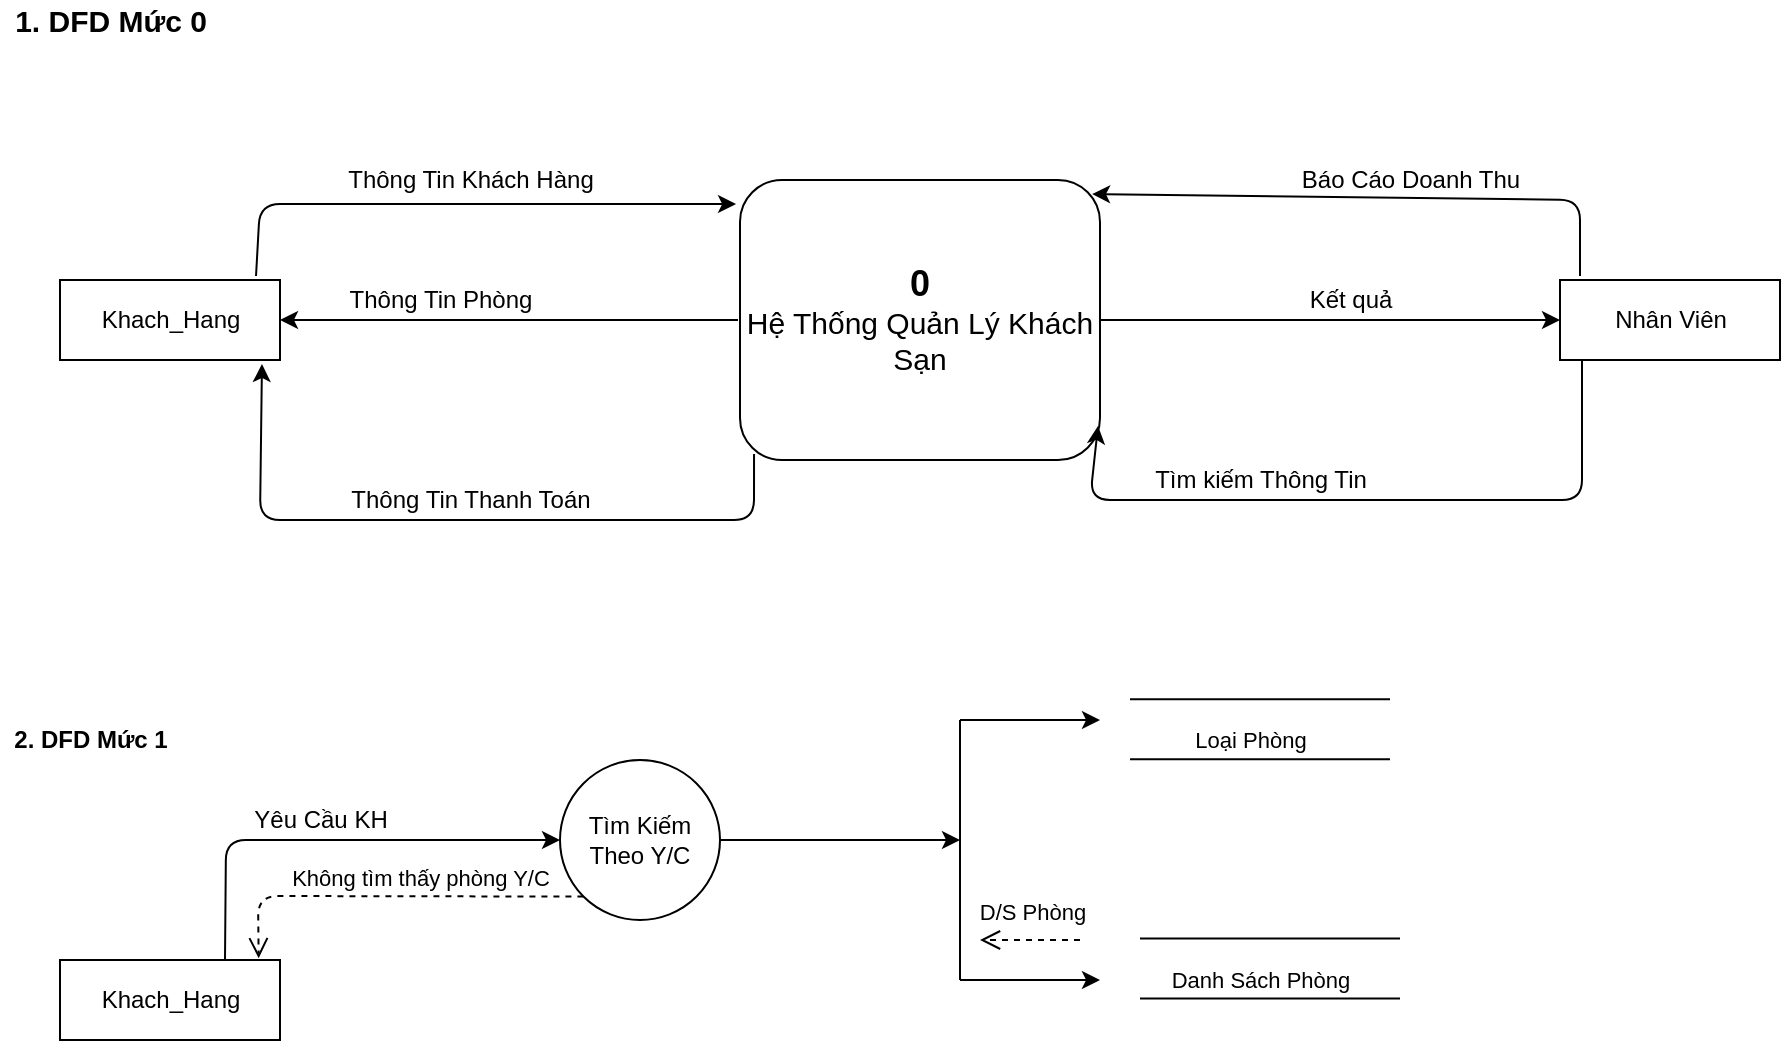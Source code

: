 <mxfile version="14.1.2" type="github">
  <diagram name="Page-1" id="e7e014a7-5840-1c2e-5031-d8a46d1fe8dd">
    <mxGraphModel dx="981" dy="554" grid="1" gridSize="10" guides="1" tooltips="1" connect="1" arrows="1" fold="1" page="1" pageScale="1" pageWidth="1169" pageHeight="826" background="#ffffff" math="0" shadow="0">
      <root>
        <mxCell id="0" />
        <mxCell id="1" parent="0" />
        <mxCell id="tYLHyqTt-1DBQ8F93RRt-41" value="Khach_Hang" style="html=1;" vertex="1" parent="1">
          <mxGeometry x="70" y="280" width="110" height="40" as="geometry" />
        </mxCell>
        <mxCell id="tYLHyqTt-1DBQ8F93RRt-42" value="Nhân Viên" style="html=1;" vertex="1" parent="1">
          <mxGeometry x="820" y="280" width="110" height="40" as="geometry" />
        </mxCell>
        <mxCell id="tYLHyqTt-1DBQ8F93RRt-45" value="&lt;font&gt;&lt;span style=&quot;font-weight: bold ; font-size: 18px&quot;&gt;0&lt;/span&gt;&lt;br&gt;&lt;font style=&quot;font-size: 15px&quot;&gt;Hệ Thống Quản Lý Khách Sạn&lt;/font&gt;&lt;br&gt;&lt;/font&gt;" style="rounded=1;whiteSpace=wrap;html=1;align=center;" vertex="1" parent="1">
          <mxGeometry x="410" y="230" width="180" height="140" as="geometry" />
        </mxCell>
        <mxCell id="tYLHyqTt-1DBQ8F93RRt-46" value="" style="endArrow=classic;html=1;entryX=-0.011;entryY=0.086;entryDx=0;entryDy=0;entryPerimeter=0;exitX=0.891;exitY=-0.05;exitDx=0;exitDy=0;exitPerimeter=0;" edge="1" parent="1" source="tYLHyqTt-1DBQ8F93RRt-41" target="tYLHyqTt-1DBQ8F93RRt-45">
          <mxGeometry width="50" height="50" relative="1" as="geometry">
            <mxPoint x="170" y="270" as="sourcePoint" />
            <mxPoint x="610" y="490" as="targetPoint" />
            <Array as="points">
              <mxPoint x="170" y="242" />
            </Array>
          </mxGeometry>
        </mxCell>
        <mxCell id="tYLHyqTt-1DBQ8F93RRt-47" value="Thông Tin Khách Hàng" style="text;html=1;align=center;verticalAlign=middle;resizable=0;points=[];autosize=1;" vertex="1" parent="1">
          <mxGeometry x="205" y="220" width="140" height="20" as="geometry" />
        </mxCell>
        <mxCell id="tYLHyqTt-1DBQ8F93RRt-48" value="" style="endArrow=classic;html=1;" edge="1" parent="1">
          <mxGeometry width="50" height="50" relative="1" as="geometry">
            <mxPoint x="409" y="300" as="sourcePoint" />
            <mxPoint x="180" y="300" as="targetPoint" />
          </mxGeometry>
        </mxCell>
        <mxCell id="tYLHyqTt-1DBQ8F93RRt-49" value="Thông Tin Phòng" style="text;html=1;align=center;verticalAlign=middle;resizable=0;points=[];autosize=1;" vertex="1" parent="1">
          <mxGeometry x="205" y="280" width="110" height="20" as="geometry" />
        </mxCell>
        <mxCell id="tYLHyqTt-1DBQ8F93RRt-50" value="" style="endArrow=classic;html=1;exitX=0.039;exitY=0.979;exitDx=0;exitDy=0;exitPerimeter=0;entryX=0.918;entryY=1.05;entryDx=0;entryDy=0;entryPerimeter=0;" edge="1" parent="1" source="tYLHyqTt-1DBQ8F93RRt-45" target="tYLHyqTt-1DBQ8F93RRt-41">
          <mxGeometry width="50" height="50" relative="1" as="geometry">
            <mxPoint x="560" y="340" as="sourcePoint" />
            <mxPoint x="167" y="330" as="targetPoint" />
            <Array as="points">
              <mxPoint x="417" y="400" />
              <mxPoint x="170" y="400" />
            </Array>
          </mxGeometry>
        </mxCell>
        <mxCell id="tYLHyqTt-1DBQ8F93RRt-51" value="Thông Tin Thanh Toán" style="text;html=1;align=center;verticalAlign=middle;resizable=0;points=[];autosize=1;" vertex="1" parent="1">
          <mxGeometry x="205" y="380" width="140" height="20" as="geometry" />
        </mxCell>
        <mxCell id="tYLHyqTt-1DBQ8F93RRt-53" value="" style="endArrow=classic;html=1;entryX=0.978;entryY=0.05;entryDx=0;entryDy=0;entryPerimeter=0;" edge="1" parent="1" target="tYLHyqTt-1DBQ8F93RRt-45">
          <mxGeometry width="50" height="50" relative="1" as="geometry">
            <mxPoint x="830" y="278" as="sourcePoint" />
            <mxPoint x="610" y="290" as="targetPoint" />
            <Array as="points">
              <mxPoint x="830" y="240" />
            </Array>
          </mxGeometry>
        </mxCell>
        <mxCell id="tYLHyqTt-1DBQ8F93RRt-54" value="Báo Cáo Doanh Thu" style="text;html=1;align=center;verticalAlign=middle;resizable=0;points=[];autosize=1;" vertex="1" parent="1">
          <mxGeometry x="685" y="220" width="120" height="20" as="geometry" />
        </mxCell>
        <mxCell id="tYLHyqTt-1DBQ8F93RRt-55" value="" style="endArrow=classic;html=1;" edge="1" parent="1">
          <mxGeometry width="50" height="50" relative="1" as="geometry">
            <mxPoint x="831" y="320" as="sourcePoint" />
            <mxPoint x="589" y="353" as="targetPoint" />
            <Array as="points">
              <mxPoint x="831" y="390" />
              <mxPoint x="585" y="390" />
            </Array>
          </mxGeometry>
        </mxCell>
        <mxCell id="tYLHyqTt-1DBQ8F93RRt-57" value="Tìm kiếm Thông Tin" style="text;html=1;align=center;verticalAlign=middle;resizable=0;points=[];autosize=1;" vertex="1" parent="1">
          <mxGeometry x="610" y="370" width="120" height="20" as="geometry" />
        </mxCell>
        <mxCell id="tYLHyqTt-1DBQ8F93RRt-58" value="" style="endArrow=classic;html=1;exitX=1;exitY=0.5;exitDx=0;exitDy=0;entryX=0;entryY=0.5;entryDx=0;entryDy=0;" edge="1" parent="1" source="tYLHyqTt-1DBQ8F93RRt-45" target="tYLHyqTt-1DBQ8F93RRt-42">
          <mxGeometry width="50" height="50" relative="1" as="geometry">
            <mxPoint x="560" y="340" as="sourcePoint" />
            <mxPoint x="810" y="300" as="targetPoint" />
          </mxGeometry>
        </mxCell>
        <mxCell id="tYLHyqTt-1DBQ8F93RRt-59" value="Kết quả" style="text;html=1;align=center;verticalAlign=middle;resizable=0;points=[];autosize=1;" vertex="1" parent="1">
          <mxGeometry x="685" y="280" width="60" height="20" as="geometry" />
        </mxCell>
        <mxCell id="tYLHyqTt-1DBQ8F93RRt-60" value="&lt;b&gt;&lt;font style=&quot;font-size: 15px&quot;&gt;1. DFD Mức 0&lt;/font&gt;&lt;/b&gt;" style="text;html=1;align=center;verticalAlign=middle;resizable=0;points=[];autosize=1;" vertex="1" parent="1">
          <mxGeometry x="40" y="140" width="110" height="20" as="geometry" />
        </mxCell>
        <mxCell id="tYLHyqTt-1DBQ8F93RRt-61" value="&lt;b&gt;2. DFD Mức 1&lt;/b&gt;" style="text;html=1;align=center;verticalAlign=middle;resizable=0;points=[];autosize=1;" vertex="1" parent="1">
          <mxGeometry x="40" y="500" width="90" height="20" as="geometry" />
        </mxCell>
        <mxCell id="tYLHyqTt-1DBQ8F93RRt-62" value="Khach_Hang" style="html=1;" vertex="1" parent="1">
          <mxGeometry x="70" y="620" width="110" height="40" as="geometry" />
        </mxCell>
        <mxCell id="tYLHyqTt-1DBQ8F93RRt-63" value="" style="endArrow=classic;html=1;exitX=0.75;exitY=0;exitDx=0;exitDy=0;" edge="1" parent="1" source="tYLHyqTt-1DBQ8F93RRt-62">
          <mxGeometry width="50" height="50" relative="1" as="geometry">
            <mxPoint x="160" y="560" as="sourcePoint" />
            <mxPoint x="320" y="560" as="targetPoint" />
            <Array as="points">
              <mxPoint x="153" y="560" />
            </Array>
          </mxGeometry>
        </mxCell>
        <mxCell id="tYLHyqTt-1DBQ8F93RRt-64" value="Yêu Cầu KH" style="text;html=1;align=center;verticalAlign=middle;resizable=0;points=[];autosize=1;" vertex="1" parent="1">
          <mxGeometry x="160" y="540" width="80" height="20" as="geometry" />
        </mxCell>
        <mxCell id="tYLHyqTt-1DBQ8F93RRt-65" value="Tìm Kiếm Theo Y/C" style="ellipse;whiteSpace=wrap;html=1;aspect=fixed;align=center;" vertex="1" parent="1">
          <mxGeometry x="320" y="520" width="80" height="80" as="geometry" />
        </mxCell>
        <mxCell id="tYLHyqTt-1DBQ8F93RRt-67" value="" style="endArrow=classic;html=1;exitX=1;exitY=0.5;exitDx=0;exitDy=0;" edge="1" parent="1" source="tYLHyqTt-1DBQ8F93RRt-65">
          <mxGeometry width="50" height="50" relative="1" as="geometry">
            <mxPoint x="450" y="510" as="sourcePoint" />
            <mxPoint x="520" y="560" as="targetPoint" />
          </mxGeometry>
        </mxCell>
        <mxCell id="tYLHyqTt-1DBQ8F93RRt-68" value="" style="endArrow=none;html=1;" edge="1" parent="1">
          <mxGeometry width="50" height="50" relative="1" as="geometry">
            <mxPoint x="520" y="500" as="sourcePoint" />
            <mxPoint x="520" y="630" as="targetPoint" />
          </mxGeometry>
        </mxCell>
        <mxCell id="tYLHyqTt-1DBQ8F93RRt-69" value="" style="endArrow=none;html=1;" edge="1" parent="1">
          <mxGeometry width="50" height="50" relative="1" as="geometry">
            <mxPoint x="605" y="489.66" as="sourcePoint" />
            <mxPoint x="735" y="489.66" as="targetPoint" />
          </mxGeometry>
        </mxCell>
        <mxCell id="tYLHyqTt-1DBQ8F93RRt-70" value="" style="endArrow=none;html=1;" edge="1" parent="1">
          <mxGeometry width="50" height="50" relative="1" as="geometry">
            <mxPoint x="605" y="519.66" as="sourcePoint" />
            <mxPoint x="735" y="519.66" as="targetPoint" />
          </mxGeometry>
        </mxCell>
        <mxCell id="tYLHyqTt-1DBQ8F93RRt-75" value="" style="endArrow=none;html=1;" edge="1" parent="1">
          <mxGeometry width="50" height="50" relative="1" as="geometry">
            <mxPoint x="610" y="609.31" as="sourcePoint" />
            <mxPoint x="740" y="609.31" as="targetPoint" />
          </mxGeometry>
        </mxCell>
        <mxCell id="tYLHyqTt-1DBQ8F93RRt-76" value="" style="endArrow=none;html=1;" edge="1" parent="1">
          <mxGeometry width="50" height="50" relative="1" as="geometry">
            <mxPoint x="610" y="639.31" as="sourcePoint" />
            <mxPoint x="740" y="639.31" as="targetPoint" />
          </mxGeometry>
        </mxCell>
        <mxCell id="tYLHyqTt-1DBQ8F93RRt-77" value="" style="endArrow=classic;html=1;" edge="1" parent="1">
          <mxGeometry width="50" height="50" relative="1" as="geometry">
            <mxPoint x="520" y="500" as="sourcePoint" />
            <mxPoint x="590" y="500" as="targetPoint" />
          </mxGeometry>
        </mxCell>
        <mxCell id="tYLHyqTt-1DBQ8F93RRt-78" value="" style="endArrow=classic;html=1;" edge="1" parent="1">
          <mxGeometry width="50" height="50" relative="1" as="geometry">
            <mxPoint x="520" y="630" as="sourcePoint" />
            <mxPoint x="590" y="630" as="targetPoint" />
          </mxGeometry>
        </mxCell>
        <mxCell id="tYLHyqTt-1DBQ8F93RRt-81" value="Loại Phòng" style="text;html=1;align=center;verticalAlign=middle;resizable=0;points=[];autosize=1;fontSize=11;" vertex="1" parent="1">
          <mxGeometry x="630" y="500" width="70" height="20" as="geometry" />
        </mxCell>
        <mxCell id="tYLHyqTt-1DBQ8F93RRt-82" value="Danh Sách Phòng" style="text;html=1;align=center;verticalAlign=middle;resizable=0;points=[];autosize=1;fontSize=11;" vertex="1" parent="1">
          <mxGeometry x="620" y="620" width="100" height="20" as="geometry" />
        </mxCell>
        <mxCell id="tYLHyqTt-1DBQ8F93RRt-84" value="D/S Phòng" style="html=1;verticalAlign=bottom;endArrow=open;dashed=1;endSize=8;fontSize=11;" edge="1" parent="1">
          <mxGeometry x="-0.014" y="-5" relative="1" as="geometry">
            <mxPoint x="580" y="610" as="sourcePoint" />
            <mxPoint x="530" y="610" as="targetPoint" />
            <mxPoint as="offset" />
          </mxGeometry>
        </mxCell>
        <mxCell id="tYLHyqTt-1DBQ8F93RRt-85" value="Không tìm thấy phòng Y/C" style="html=1;verticalAlign=bottom;endArrow=open;dashed=1;endSize=8;fontSize=11;entryX=0.903;entryY=-0.022;entryDx=0;entryDy=0;entryPerimeter=0;exitX=0;exitY=1;exitDx=0;exitDy=0;" edge="1" parent="1" source="tYLHyqTt-1DBQ8F93RRt-65" target="tYLHyqTt-1DBQ8F93RRt-62">
          <mxGeometry x="-0.157" relative="1" as="geometry">
            <mxPoint x="580" y="640" as="sourcePoint" />
            <mxPoint x="500" y="640" as="targetPoint" />
            <Array as="points">
              <mxPoint x="169" y="588" />
            </Array>
            <mxPoint as="offset" />
          </mxGeometry>
        </mxCell>
      </root>
    </mxGraphModel>
  </diagram>
</mxfile>
